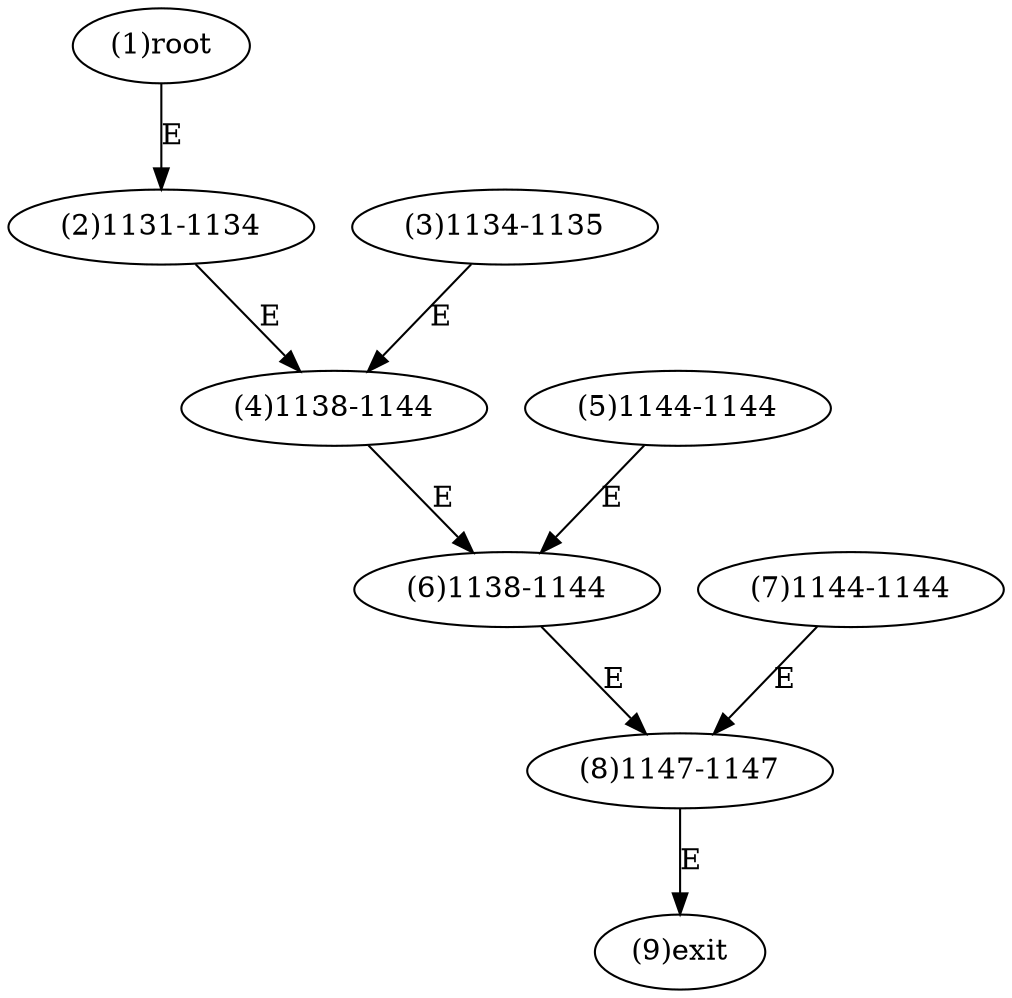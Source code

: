 digraph "" { 
1[ label="(1)root"];
2[ label="(2)1131-1134"];
3[ label="(3)1134-1135"];
4[ label="(4)1138-1144"];
5[ label="(5)1144-1144"];
6[ label="(6)1138-1144"];
7[ label="(7)1144-1144"];
8[ label="(8)1147-1147"];
9[ label="(9)exit"];
1->2[ label="E"];
2->4[ label="E"];
3->4[ label="E"];
4->6[ label="E"];
5->6[ label="E"];
6->8[ label="E"];
7->8[ label="E"];
8->9[ label="E"];
}